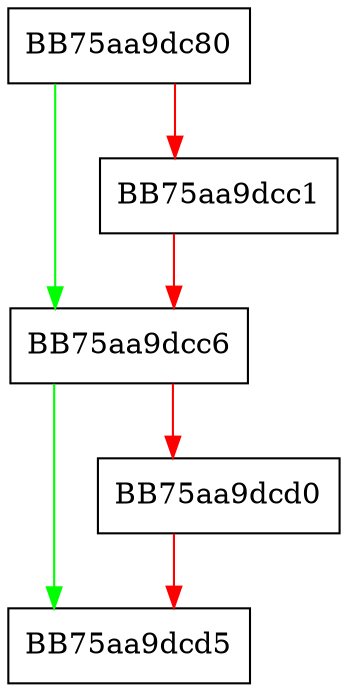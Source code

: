 digraph RpfAPI_BMMatchEx2 {
  node [shape="box"];
  graph [splines=ortho];
  BB75aa9dc80 -> BB75aa9dcc6 [color="green"];
  BB75aa9dc80 -> BB75aa9dcc1 [color="red"];
  BB75aa9dcc1 -> BB75aa9dcc6 [color="red"];
  BB75aa9dcc6 -> BB75aa9dcd5 [color="green"];
  BB75aa9dcc6 -> BB75aa9dcd0 [color="red"];
  BB75aa9dcd0 -> BB75aa9dcd5 [color="red"];
}